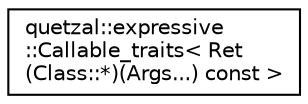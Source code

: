 digraph "Graphical Class Hierarchy"
{
 // LATEX_PDF_SIZE
  edge [fontname="Helvetica",fontsize="10",labelfontname="Helvetica",labelfontsize="10"];
  node [fontname="Helvetica",fontsize="10",shape=record];
  rankdir="LR";
  Node0 [label="quetzal::expressive\l::Callable_traits\< Ret\l(Class::*)(Args...) const \>",height=0.2,width=0.4,color="black", fillcolor="white", style="filled",URL="$structquetzal_1_1expressive_1_1_callable__traits_3_01_ret_07_class_1_1_5_08_07_args_8_8_8_08_01const_01_4.html",tooltip=" "];
}
